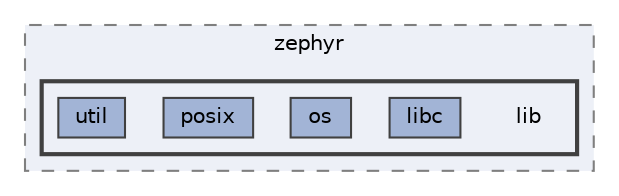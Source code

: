 digraph "build/zephyr/lib"
{
 // LATEX_PDF_SIZE
  bgcolor="transparent";
  edge [fontname=Helvetica,fontsize=10,labelfontname=Helvetica,labelfontsize=10];
  node [fontname=Helvetica,fontsize=10,shape=box,height=0.2,width=0.4];
  compound=true
  subgraph clusterdir_f7639fc20e46d12196656ffbd43ee581 {
    graph [ bgcolor="#edf0f7", pencolor="grey50", label="zephyr", fontname=Helvetica,fontsize=10 style="filled,dashed", URL="dir_f7639fc20e46d12196656ffbd43ee581.html",tooltip=""]
  subgraph clusterdir_a2b984bf63b18e12150a9fb1475ff0cc {
    graph [ bgcolor="#edf0f7", pencolor="grey25", label="", fontname=Helvetica,fontsize=10 style="filled,bold", URL="dir_a2b984bf63b18e12150a9fb1475ff0cc.html",tooltip=""]
    dir_a2b984bf63b18e12150a9fb1475ff0cc [shape=plaintext, label="lib"];
  dir_1475029396945517e6ab11995f70038c [label="libc", fillcolor="#a2b4d6", color="grey25", style="filled", URL="dir_1475029396945517e6ab11995f70038c.html",tooltip=""];
  dir_e3fa9d05cf2443cc6c77dcb4a5983744 [label="os", fillcolor="#a2b4d6", color="grey25", style="filled", URL="dir_e3fa9d05cf2443cc6c77dcb4a5983744.html",tooltip=""];
  dir_d28c535d31c4568b5ca204fc4ccc4782 [label="posix", fillcolor="#a2b4d6", color="grey25", style="filled", URL="dir_d28c535d31c4568b5ca204fc4ccc4782.html",tooltip=""];
  dir_acc4b1827770fe209bd282d6d9925c18 [label="util", fillcolor="#a2b4d6", color="grey25", style="filled", URL="dir_acc4b1827770fe209bd282d6d9925c18.html",tooltip=""];
  }
  }
}
